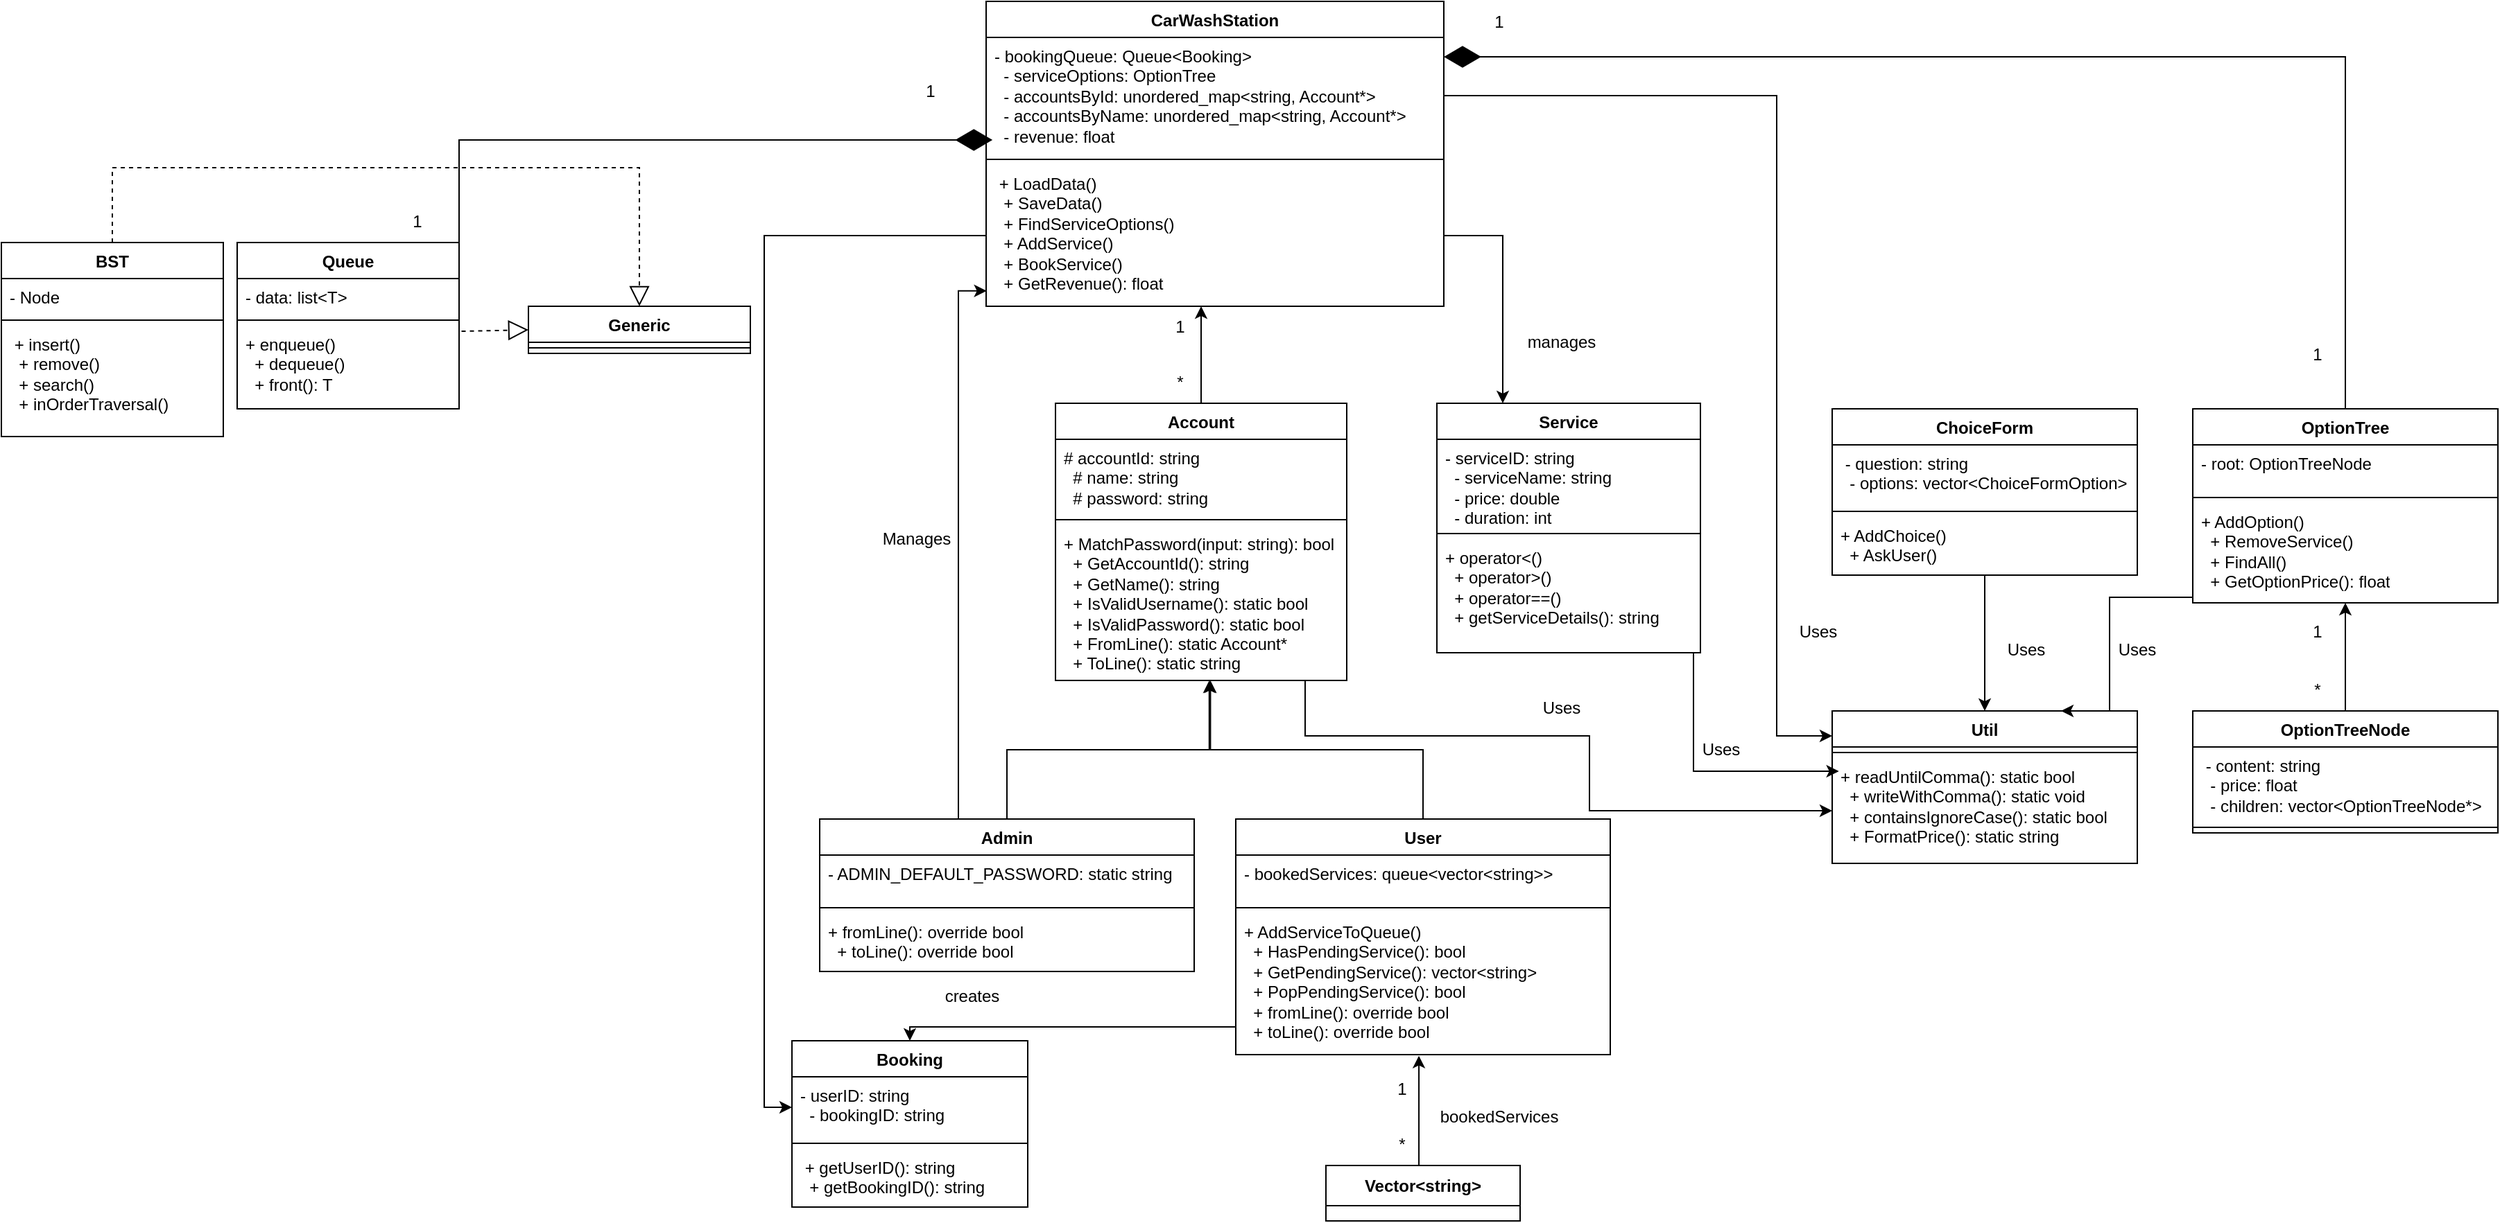 <mxfile version="26.2.13">
  <diagram name="Страница — 1" id="VcQh6SIRMTIx4vr7YD9X">
    <mxGraphModel dx="2904" dy="863" grid="1" gridSize="10" guides="1" tooltips="1" connect="1" arrows="1" fold="1" page="1" pageScale="1" pageWidth="827" pageHeight="1169" math="0" shadow="0">
      <root>
        <mxCell id="0" />
        <mxCell id="1" parent="0" />
        <mxCell id="fWe3XYvhhfhmu9BBd1N7-1" value="CarWashStation" style="swimlane;fontStyle=1;align=center;verticalAlign=top;childLayout=stackLayout;horizontal=1;startSize=26;horizontalStack=0;resizeParent=1;resizeParentMax=0;resizeLast=0;collapsible=1;marginBottom=0;whiteSpace=wrap;html=1;" parent="1" vertex="1">
          <mxGeometry x="240" y="60" width="330" height="220" as="geometry" />
        </mxCell>
        <mxCell id="fWe3XYvhhfhmu9BBd1N7-2" value="&lt;div&gt;&lt;span style=&quot;font-size: 12px;&quot;&gt;- bookingQueue: Queue&amp;lt;Booking&amp;gt;&lt;/span&gt;&lt;/div&gt;&lt;div&gt;&lt;span style=&quot;font-size: 12px;&quot;&gt;&amp;nbsp; - serviceOptions: OptionTree&lt;/span&gt;&lt;/div&gt;&lt;div&gt;&lt;span style=&quot;font-size: 12px;&quot;&gt;&amp;nbsp; - accountsById: unordered_map&amp;lt;string, Account*&amp;gt;&lt;/span&gt;&lt;/div&gt;&lt;div&gt;&lt;span style=&quot;font-size: 12px;&quot;&gt;&amp;nbsp; - accountsByName: unordered_map&amp;lt;string, Account*&amp;gt;&lt;/span&gt;&lt;/div&gt;&lt;div&gt;&lt;span style=&quot;font-size: 12px;&quot;&gt;&amp;nbsp; - revenue: float&lt;/span&gt;&lt;/div&gt;" style="text;strokeColor=none;fillColor=none;align=left;verticalAlign=top;spacingLeft=4;spacingRight=4;overflow=hidden;rotatable=0;points=[[0,0.5],[1,0.5]];portConstraint=eastwest;whiteSpace=wrap;html=1;" parent="fWe3XYvhhfhmu9BBd1N7-1" vertex="1">
          <mxGeometry y="26" width="330" height="84" as="geometry" />
        </mxCell>
        <mxCell id="fWe3XYvhhfhmu9BBd1N7-3" value="" style="line;strokeWidth=1;fillColor=none;align=left;verticalAlign=middle;spacingTop=-1;spacingLeft=3;spacingRight=3;rotatable=0;labelPosition=right;points=[];portConstraint=eastwest;strokeColor=inherit;" parent="fWe3XYvhhfhmu9BBd1N7-1" vertex="1">
          <mxGeometry y="110" width="330" height="8" as="geometry" />
        </mxCell>
        <mxCell id="fWe3XYvhhfhmu9BBd1N7-4" value="&lt;div&gt;&lt;span style=&quot;font-size: 12px;&quot;&gt;&amp;nbsp;+ LoadData()&lt;/span&gt;&lt;/div&gt;&lt;div&gt;&lt;span style=&quot;font-size: 12px;&quot;&gt;&amp;nbsp; + SaveData()&lt;/span&gt;&lt;/div&gt;&lt;div&gt;&lt;span style=&quot;font-size: 12px;&quot;&gt;&amp;nbsp; + FindServiceOptions()&lt;/span&gt;&lt;/div&gt;&lt;div&gt;&lt;span style=&quot;font-size: 12px;&quot;&gt;&amp;nbsp; + AddService()&lt;/span&gt;&lt;/div&gt;&lt;div&gt;&lt;span style=&quot;font-size: 12px;&quot;&gt;&amp;nbsp; + BookService()&lt;/span&gt;&lt;/div&gt;&lt;div&gt;&lt;span style=&quot;font-size: 12px;&quot;&gt;&amp;nbsp; + GetRevenue(): float&lt;/span&gt;&lt;/div&gt;" style="text;strokeColor=none;fillColor=none;align=left;verticalAlign=top;spacingLeft=4;spacingRight=4;overflow=hidden;rotatable=0;points=[[0,0.5],[1,0.5]];portConstraint=eastwest;whiteSpace=wrap;html=1;" parent="fWe3XYvhhfhmu9BBd1N7-1" vertex="1">
          <mxGeometry y="118" width="330" height="102" as="geometry" />
        </mxCell>
        <mxCell id="fWe3XYvhhfhmu9BBd1N7-37" style="edgeStyle=orthogonalEdgeStyle;rounded=0;orthogonalLoop=1;jettySize=auto;html=1;" parent="1" source="fWe3XYvhhfhmu9BBd1N7-5" target="fWe3XYvhhfhmu9BBd1N7-1" edge="1">
          <mxGeometry relative="1" as="geometry">
            <Array as="points">
              <mxPoint x="395" y="300" />
              <mxPoint x="395" y="300" />
            </Array>
          </mxGeometry>
        </mxCell>
        <mxCell id="fWe3XYvhhfhmu9BBd1N7-5" value="Account&lt;div&gt;&lt;br&gt;&lt;/div&gt;" style="swimlane;fontStyle=1;align=center;verticalAlign=top;childLayout=stackLayout;horizontal=1;startSize=26;horizontalStack=0;resizeParent=1;resizeParentMax=0;resizeLast=0;collapsible=1;marginBottom=0;whiteSpace=wrap;html=1;" parent="1" vertex="1">
          <mxGeometry x="290" y="350" width="210" height="200" as="geometry" />
        </mxCell>
        <mxCell id="fWe3XYvhhfhmu9BBd1N7-6" value="&lt;div&gt;&lt;span style=&quot;font-size: 12px;&quot;&gt;# accountId: string&lt;/span&gt;&lt;/div&gt;&lt;div&gt;&lt;span style=&quot;font-size: 12px;&quot;&gt;&amp;nbsp; # name: string&lt;/span&gt;&lt;/div&gt;&lt;div&gt;&lt;span style=&quot;font-size: 12px;&quot;&gt;&amp;nbsp; # password: string&lt;/span&gt;&lt;/div&gt;" style="text;strokeColor=none;fillColor=none;align=left;verticalAlign=top;spacingLeft=4;spacingRight=4;overflow=hidden;rotatable=0;points=[[0,0.5],[1,0.5]];portConstraint=eastwest;whiteSpace=wrap;html=1;" parent="fWe3XYvhhfhmu9BBd1N7-5" vertex="1">
          <mxGeometry y="26" width="210" height="54" as="geometry" />
        </mxCell>
        <mxCell id="fWe3XYvhhfhmu9BBd1N7-7" value="" style="line;strokeWidth=1;fillColor=none;align=left;verticalAlign=middle;spacingTop=-1;spacingLeft=3;spacingRight=3;rotatable=0;labelPosition=right;points=[];portConstraint=eastwest;strokeColor=inherit;" parent="fWe3XYvhhfhmu9BBd1N7-5" vertex="1">
          <mxGeometry y="80" width="210" height="8" as="geometry" />
        </mxCell>
        <mxCell id="fWe3XYvhhfhmu9BBd1N7-8" value="&lt;div&gt;&lt;span style=&quot;font-size: 12px;&quot;&gt;+ MatchPassword(input: string): bool&lt;/span&gt;&lt;/div&gt;&lt;div&gt;&lt;span style=&quot;font-size: 12px;&quot;&gt;&amp;nbsp; + GetAccountId(): string&lt;/span&gt;&lt;/div&gt;&lt;div&gt;&lt;span style=&quot;font-size: 12px;&quot;&gt;&amp;nbsp; + GetName(): string&lt;/span&gt;&lt;/div&gt;&lt;div&gt;&lt;span style=&quot;font-size: 12px;&quot;&gt;&amp;nbsp; + IsValidUsername(): static bool&lt;/span&gt;&lt;/div&gt;&lt;div&gt;&lt;span style=&quot;font-size: 12px;&quot;&gt;&amp;nbsp; + IsValidPassword(): static bool&lt;/span&gt;&lt;/div&gt;&lt;div&gt;&lt;span style=&quot;font-size: 12px;&quot;&gt;&amp;nbsp; + FromLine(): static Account*&lt;/span&gt;&lt;/div&gt;&lt;div&gt;&lt;span style=&quot;font-size: 12px;&quot;&gt;&amp;nbsp; + ToLine(): static string&lt;/span&gt;&lt;/div&gt;" style="text;strokeColor=none;fillColor=none;align=left;verticalAlign=top;spacingLeft=4;spacingRight=4;overflow=hidden;rotatable=0;points=[[0,0.5],[1,0.5]];portConstraint=eastwest;whiteSpace=wrap;html=1;" parent="fWe3XYvhhfhmu9BBd1N7-5" vertex="1">
          <mxGeometry y="88" width="210" height="112" as="geometry" />
        </mxCell>
        <mxCell id="fWe3XYvhhfhmu9BBd1N7-9" value="Admin&lt;div&gt;&lt;br&gt;&lt;/div&gt;" style="swimlane;fontStyle=1;align=center;verticalAlign=top;childLayout=stackLayout;horizontal=1;startSize=26;horizontalStack=0;resizeParent=1;resizeParentMax=0;resizeLast=0;collapsible=1;marginBottom=0;whiteSpace=wrap;html=1;" parent="1" vertex="1">
          <mxGeometry x="120" y="650" width="270" height="110" as="geometry" />
        </mxCell>
        <mxCell id="fWe3XYvhhfhmu9BBd1N7-10" value="- ADMIN_DEFAULT_PASSWORD: static string" style="text;strokeColor=none;fillColor=none;align=left;verticalAlign=top;spacingLeft=4;spacingRight=4;overflow=hidden;rotatable=0;points=[[0,0.5],[1,0.5]];portConstraint=eastwest;whiteSpace=wrap;html=1;" parent="fWe3XYvhhfhmu9BBd1N7-9" vertex="1">
          <mxGeometry y="26" width="270" height="34" as="geometry" />
        </mxCell>
        <mxCell id="fWe3XYvhhfhmu9BBd1N7-11" value="" style="line;strokeWidth=1;fillColor=none;align=left;verticalAlign=middle;spacingTop=-1;spacingLeft=3;spacingRight=3;rotatable=0;labelPosition=right;points=[];portConstraint=eastwest;strokeColor=inherit;" parent="fWe3XYvhhfhmu9BBd1N7-9" vertex="1">
          <mxGeometry y="60" width="270" height="8" as="geometry" />
        </mxCell>
        <mxCell id="fWe3XYvhhfhmu9BBd1N7-12" value="&lt;div&gt;&lt;span style=&quot;font-size: 12px;&quot;&gt;+ fromLine(): override bool&lt;/span&gt;&lt;/div&gt;&lt;div&gt;&lt;span style=&quot;font-size: 12px;&quot;&gt;&amp;nbsp; + toLine(): override bool&lt;/span&gt;&lt;/div&gt;" style="text;strokeColor=none;fillColor=none;align=left;verticalAlign=top;spacingLeft=4;spacingRight=4;overflow=hidden;rotatable=0;points=[[0,0.5],[1,0.5]];portConstraint=eastwest;whiteSpace=wrap;html=1;" parent="fWe3XYvhhfhmu9BBd1N7-9" vertex="1">
          <mxGeometry y="68" width="270" height="42" as="geometry" />
        </mxCell>
        <mxCell id="fWe3XYvhhfhmu9BBd1N7-13" value="&lt;div&gt;User&lt;/div&gt;" style="swimlane;fontStyle=1;align=center;verticalAlign=top;childLayout=stackLayout;horizontal=1;startSize=26;horizontalStack=0;resizeParent=1;resizeParentMax=0;resizeLast=0;collapsible=1;marginBottom=0;whiteSpace=wrap;html=1;" parent="1" vertex="1">
          <mxGeometry x="420" y="650" width="270" height="170" as="geometry" />
        </mxCell>
        <mxCell id="fWe3XYvhhfhmu9BBd1N7-14" value="- bookedServices: queue&amp;lt;vector&amp;lt;string&amp;gt;&amp;gt;" style="text;strokeColor=none;fillColor=none;align=left;verticalAlign=top;spacingLeft=4;spacingRight=4;overflow=hidden;rotatable=0;points=[[0,0.5],[1,0.5]];portConstraint=eastwest;whiteSpace=wrap;html=1;" parent="fWe3XYvhhfhmu9BBd1N7-13" vertex="1">
          <mxGeometry y="26" width="270" height="34" as="geometry" />
        </mxCell>
        <mxCell id="fWe3XYvhhfhmu9BBd1N7-15" value="" style="line;strokeWidth=1;fillColor=none;align=left;verticalAlign=middle;spacingTop=-1;spacingLeft=3;spacingRight=3;rotatable=0;labelPosition=right;points=[];portConstraint=eastwest;strokeColor=inherit;" parent="fWe3XYvhhfhmu9BBd1N7-13" vertex="1">
          <mxGeometry y="60" width="270" height="8" as="geometry" />
        </mxCell>
        <mxCell id="fWe3XYvhhfhmu9BBd1N7-16" value="&lt;div&gt;&lt;span style=&quot;font-size: 12px;&quot;&gt;+ AddServiceToQueue()&lt;/span&gt;&lt;/div&gt;&lt;div&gt;&lt;span style=&quot;font-size: 12px;&quot;&gt;&amp;nbsp; + HasPendingService(): bool&lt;/span&gt;&lt;/div&gt;&lt;div&gt;&lt;span style=&quot;font-size: 12px;&quot;&gt;&amp;nbsp; + GetPendingService(): vector&amp;lt;string&amp;gt;&lt;/span&gt;&lt;/div&gt;&lt;div&gt;&lt;span style=&quot;font-size: 12px;&quot;&gt;&amp;nbsp; + PopPendingService(): bool&lt;/span&gt;&lt;/div&gt;&lt;div&gt;&lt;span style=&quot;font-size: 12px;&quot;&gt;&amp;nbsp; + fromLine(): override bool&lt;/span&gt;&lt;/div&gt;&lt;div&gt;&lt;span style=&quot;font-size: 12px;&quot;&gt;&amp;nbsp; + toLine(): override bool&lt;/span&gt;&lt;/div&gt;" style="text;strokeColor=none;fillColor=none;align=left;verticalAlign=top;spacingLeft=4;spacingRight=4;overflow=hidden;rotatable=0;points=[[0,0.5],[1,0.5]];portConstraint=eastwest;whiteSpace=wrap;html=1;" parent="fWe3XYvhhfhmu9BBd1N7-13" vertex="1">
          <mxGeometry y="68" width="270" height="102" as="geometry" />
        </mxCell>
        <mxCell id="fWe3XYvhhfhmu9BBd1N7-19" value="&lt;div&gt;Booking&lt;/div&gt;" style="swimlane;fontStyle=1;align=center;verticalAlign=top;childLayout=stackLayout;horizontal=1;startSize=26;horizontalStack=0;resizeParent=1;resizeParentMax=0;resizeLast=0;collapsible=1;marginBottom=0;whiteSpace=wrap;html=1;" parent="1" vertex="1">
          <mxGeometry x="100" y="810" width="170" height="120" as="geometry" />
        </mxCell>
        <mxCell id="fWe3XYvhhfhmu9BBd1N7-20" value="&lt;div&gt;&lt;span style=&quot;font-size: 12px;&quot;&gt;- userID: string&lt;/span&gt;&lt;/div&gt;&lt;div&gt;&lt;span style=&quot;font-size: 12px;&quot;&gt;&amp;nbsp; - bookingID: string&lt;/span&gt;&lt;/div&gt;" style="text;strokeColor=none;fillColor=none;align=left;verticalAlign=top;spacingLeft=4;spacingRight=4;overflow=hidden;rotatable=0;points=[[0,0.5],[1,0.5]];portConstraint=eastwest;whiteSpace=wrap;html=1;" parent="fWe3XYvhhfhmu9BBd1N7-19" vertex="1">
          <mxGeometry y="26" width="170" height="44" as="geometry" />
        </mxCell>
        <mxCell id="fWe3XYvhhfhmu9BBd1N7-21" value="" style="line;strokeWidth=1;fillColor=none;align=left;verticalAlign=middle;spacingTop=-1;spacingLeft=3;spacingRight=3;rotatable=0;labelPosition=right;points=[];portConstraint=eastwest;strokeColor=inherit;" parent="fWe3XYvhhfhmu9BBd1N7-19" vertex="1">
          <mxGeometry y="70" width="170" height="8" as="geometry" />
        </mxCell>
        <mxCell id="fWe3XYvhhfhmu9BBd1N7-22" value="&lt;div&gt;&lt;span style=&quot;font-size: 12px;&quot;&gt;&amp;nbsp;+ getUserID(): string&lt;/span&gt;&lt;/div&gt;&lt;div&gt;&lt;span style=&quot;font-size: 12px;&quot;&gt;&amp;nbsp; + getBookingID(): string&lt;/span&gt;&lt;/div&gt;" style="text;strokeColor=none;fillColor=none;align=left;verticalAlign=top;spacingLeft=4;spacingRight=4;overflow=hidden;rotatable=0;points=[[0,0.5],[1,0.5]];portConstraint=eastwest;whiteSpace=wrap;html=1;" parent="fWe3XYvhhfhmu9BBd1N7-19" vertex="1">
          <mxGeometry y="78" width="170" height="42" as="geometry" />
        </mxCell>
        <mxCell id="fWe3XYvhhfhmu9BBd1N7-23" value="Vector&amp;lt;string&amp;gt;" style="swimlane;fontStyle=1;align=center;verticalAlign=middle;childLayout=stackLayout;horizontal=1;startSize=29;horizontalStack=0;resizeParent=1;resizeParentMax=0;resizeLast=0;collapsible=0;marginBottom=0;html=1;whiteSpace=wrap;" parent="1" vertex="1">
          <mxGeometry x="485" y="900" width="140" height="40" as="geometry" />
        </mxCell>
        <mxCell id="fWe3XYvhhfhmu9BBd1N7-28" value="creates&lt;div&gt;&lt;br&gt;&lt;/div&gt;" style="text;html=1;align=center;verticalAlign=middle;whiteSpace=wrap;rounded=0;" parent="1" vertex="1">
          <mxGeometry x="200" y="770" width="60" height="30" as="geometry" />
        </mxCell>
        <mxCell id="fWe3XYvhhfhmu9BBd1N7-29" style="edgeStyle=orthogonalEdgeStyle;rounded=0;orthogonalLoop=1;jettySize=auto;html=1;entryX=0.489;entryY=1.008;entryDx=0;entryDy=0;entryPerimeter=0;" parent="1" source="fWe3XYvhhfhmu9BBd1N7-23" target="fWe3XYvhhfhmu9BBd1N7-16" edge="1">
          <mxGeometry relative="1" as="geometry">
            <Array as="points">
              <mxPoint x="552" y="920" />
              <mxPoint x="552" y="920" />
            </Array>
          </mxGeometry>
        </mxCell>
        <mxCell id="fWe3XYvhhfhmu9BBd1N7-30" value="&lt;div&gt;bookedServices&lt;/div&gt;" style="text;html=1;align=center;verticalAlign=middle;whiteSpace=wrap;rounded=0;" parent="1" vertex="1">
          <mxGeometry x="580" y="850" width="60" height="30" as="geometry" />
        </mxCell>
        <mxCell id="fWe3XYvhhfhmu9BBd1N7-31" value="*" style="text;html=1;align=center;verticalAlign=middle;whiteSpace=wrap;rounded=0;" parent="1" vertex="1">
          <mxGeometry x="510" y="870" width="60" height="30" as="geometry" />
        </mxCell>
        <mxCell id="fWe3XYvhhfhmu9BBd1N7-33" value="1" style="text;html=1;align=center;verticalAlign=middle;whiteSpace=wrap;rounded=0;" parent="1" vertex="1">
          <mxGeometry x="510" y="830" width="60" height="30" as="geometry" />
        </mxCell>
        <mxCell id="fWe3XYvhhfhmu9BBd1N7-34" style="edgeStyle=orthogonalEdgeStyle;rounded=0;orthogonalLoop=1;jettySize=auto;html=1;entryX=0.528;entryY=1;entryDx=0;entryDy=0;entryPerimeter=0;" parent="1" source="fWe3XYvhhfhmu9BBd1N7-13" target="fWe3XYvhhfhmu9BBd1N7-8" edge="1">
          <mxGeometry relative="1" as="geometry" />
        </mxCell>
        <mxCell id="fWe3XYvhhfhmu9BBd1N7-35" style="edgeStyle=orthogonalEdgeStyle;rounded=0;orthogonalLoop=1;jettySize=auto;html=1;entryX=0.532;entryY=1;entryDx=0;entryDy=0;entryPerimeter=0;" parent="1" source="fWe3XYvhhfhmu9BBd1N7-9" target="fWe3XYvhhfhmu9BBd1N7-8" edge="1">
          <mxGeometry relative="1" as="geometry" />
        </mxCell>
        <mxCell id="fWe3XYvhhfhmu9BBd1N7-38" value="*" style="text;html=1;align=center;verticalAlign=middle;whiteSpace=wrap;rounded=0;" parent="1" vertex="1">
          <mxGeometry x="350" y="320" width="60" height="30" as="geometry" />
        </mxCell>
        <mxCell id="fWe3XYvhhfhmu9BBd1N7-39" value="1" style="text;html=1;align=center;verticalAlign=middle;whiteSpace=wrap;rounded=0;" parent="1" vertex="1">
          <mxGeometry x="350" y="280" width="60" height="30" as="geometry" />
        </mxCell>
        <mxCell id="fWe3XYvhhfhmu9BBd1N7-40" style="edgeStyle=orthogonalEdgeStyle;rounded=0;orthogonalLoop=1;jettySize=auto;html=1;entryX=0.001;entryY=0.891;entryDx=0;entryDy=0;entryPerimeter=0;" parent="1" source="fWe3XYvhhfhmu9BBd1N7-9" target="fWe3XYvhhfhmu9BBd1N7-4" edge="1">
          <mxGeometry relative="1" as="geometry">
            <Array as="points">
              <mxPoint x="220" y="269" />
            </Array>
          </mxGeometry>
        </mxCell>
        <mxCell id="fWe3XYvhhfhmu9BBd1N7-41" value="Manages&lt;div&gt;&lt;br&gt;&lt;/div&gt;" style="text;html=1;align=center;verticalAlign=middle;whiteSpace=wrap;rounded=0;" parent="1" vertex="1">
          <mxGeometry x="160" y="440" width="60" height="30" as="geometry" />
        </mxCell>
        <mxCell id="fWe3XYvhhfhmu9BBd1N7-42" style="edgeStyle=orthogonalEdgeStyle;rounded=0;orthogonalLoop=1;jettySize=auto;html=1;entryX=0;entryY=0.5;entryDx=0;entryDy=0;" parent="1" source="fWe3XYvhhfhmu9BBd1N7-4" target="fWe3XYvhhfhmu9BBd1N7-20" edge="1">
          <mxGeometry relative="1" as="geometry">
            <mxPoint x="80" y="870" as="targetPoint" />
          </mxGeometry>
        </mxCell>
        <mxCell id="fWe3XYvhhfhmu9BBd1N7-43" value="BST&lt;div&gt;&lt;br&gt;&lt;/div&gt;" style="swimlane;fontStyle=1;align=center;verticalAlign=top;childLayout=stackLayout;horizontal=1;startSize=26;horizontalStack=0;resizeParent=1;resizeParentMax=0;resizeLast=0;collapsible=1;marginBottom=0;whiteSpace=wrap;html=1;" parent="1" vertex="1">
          <mxGeometry x="-470" y="234" width="160" height="140" as="geometry" />
        </mxCell>
        <mxCell id="fWe3XYvhhfhmu9BBd1N7-44" value="- Node" style="text;strokeColor=none;fillColor=none;align=left;verticalAlign=top;spacingLeft=4;spacingRight=4;overflow=hidden;rotatable=0;points=[[0,0.5],[1,0.5]];portConstraint=eastwest;whiteSpace=wrap;html=1;" parent="fWe3XYvhhfhmu9BBd1N7-43" vertex="1">
          <mxGeometry y="26" width="160" height="26" as="geometry" />
        </mxCell>
        <mxCell id="fWe3XYvhhfhmu9BBd1N7-45" value="" style="line;strokeWidth=1;fillColor=none;align=left;verticalAlign=middle;spacingTop=-1;spacingLeft=3;spacingRight=3;rotatable=0;labelPosition=right;points=[];portConstraint=eastwest;strokeColor=inherit;" parent="fWe3XYvhhfhmu9BBd1N7-43" vertex="1">
          <mxGeometry y="52" width="160" height="8" as="geometry" />
        </mxCell>
        <mxCell id="fWe3XYvhhfhmu9BBd1N7-46" value="&lt;div&gt;&lt;span style=&quot;font-size: 12px;&quot;&gt;&amp;nbsp;+ insert()&lt;/span&gt;&lt;/div&gt;&lt;div&gt;&lt;span style=&quot;font-size: 12px;&quot;&gt;&amp;nbsp; + remove()&lt;/span&gt;&lt;/div&gt;&lt;div&gt;&lt;span style=&quot;font-size: 12px;&quot;&gt;&amp;nbsp; + search()&lt;/span&gt;&lt;/div&gt;&lt;div&gt;&lt;span style=&quot;font-size: 12px;&quot;&gt;&amp;nbsp; + inOrderTraversal()&lt;/span&gt;&lt;/div&gt;" style="text;strokeColor=none;fillColor=none;align=left;verticalAlign=top;spacingLeft=4;spacingRight=4;overflow=hidden;rotatable=0;points=[[0,0.5],[1,0.5]];portConstraint=eastwest;whiteSpace=wrap;html=1;" parent="fWe3XYvhhfhmu9BBd1N7-43" vertex="1">
          <mxGeometry y="60" width="160" height="80" as="geometry" />
        </mxCell>
        <mxCell id="fWe3XYvhhfhmu9BBd1N7-47" value="&lt;div&gt;Queue&lt;/div&gt;&lt;div&gt;&lt;br&gt;&lt;/div&gt;" style="swimlane;fontStyle=1;align=center;verticalAlign=top;childLayout=stackLayout;horizontal=1;startSize=26;horizontalStack=0;resizeParent=1;resizeParentMax=0;resizeLast=0;collapsible=1;marginBottom=0;whiteSpace=wrap;html=1;" parent="1" vertex="1">
          <mxGeometry x="-300" y="234" width="160" height="120" as="geometry" />
        </mxCell>
        <mxCell id="fWe3XYvhhfhmu9BBd1N7-48" value="- data: list&amp;lt;T&amp;gt;" style="text;strokeColor=none;fillColor=none;align=left;verticalAlign=top;spacingLeft=4;spacingRight=4;overflow=hidden;rotatable=0;points=[[0,0.5],[1,0.5]];portConstraint=eastwest;whiteSpace=wrap;html=1;" parent="fWe3XYvhhfhmu9BBd1N7-47" vertex="1">
          <mxGeometry y="26" width="160" height="26" as="geometry" />
        </mxCell>
        <mxCell id="fWe3XYvhhfhmu9BBd1N7-49" value="" style="line;strokeWidth=1;fillColor=none;align=left;verticalAlign=middle;spacingTop=-1;spacingLeft=3;spacingRight=3;rotatable=0;labelPosition=right;points=[];portConstraint=eastwest;strokeColor=inherit;" parent="fWe3XYvhhfhmu9BBd1N7-47" vertex="1">
          <mxGeometry y="52" width="160" height="8" as="geometry" />
        </mxCell>
        <mxCell id="fWe3XYvhhfhmu9BBd1N7-50" value="&lt;div&gt;&lt;span style=&quot;font-size: 12px;&quot;&gt;+ enqueue()&lt;/span&gt;&lt;/div&gt;&lt;div&gt;&lt;span style=&quot;font-size: 12px;&quot;&gt;&amp;nbsp; + dequeue()&lt;/span&gt;&lt;/div&gt;&lt;div&gt;&lt;span style=&quot;font-size: 12px;&quot;&gt;&amp;nbsp; + front(): T&lt;/span&gt;&lt;/div&gt;" style="text;strokeColor=none;fillColor=none;align=left;verticalAlign=top;spacingLeft=4;spacingRight=4;overflow=hidden;rotatable=0;points=[[0,0.5],[1,0.5]];portConstraint=eastwest;whiteSpace=wrap;html=1;" parent="fWe3XYvhhfhmu9BBd1N7-47" vertex="1">
          <mxGeometry y="60" width="160" height="60" as="geometry" />
        </mxCell>
        <mxCell id="fWe3XYvhhfhmu9BBd1N7-51" value="Generic" style="swimlane;fontStyle=1;align=center;verticalAlign=top;childLayout=stackLayout;horizontal=1;startSize=26;horizontalStack=0;resizeParent=1;resizeParentMax=0;resizeLast=0;collapsible=1;marginBottom=0;whiteSpace=wrap;html=1;" parent="1" vertex="1">
          <mxGeometry x="-90" y="280" width="160" height="34" as="geometry" />
        </mxCell>
        <mxCell id="fWe3XYvhhfhmu9BBd1N7-53" value="" style="line;strokeWidth=1;fillColor=none;align=left;verticalAlign=middle;spacingTop=-1;spacingLeft=3;spacingRight=3;rotatable=0;labelPosition=right;points=[];portConstraint=eastwest;strokeColor=inherit;" parent="fWe3XYvhhfhmu9BBd1N7-51" vertex="1">
          <mxGeometry y="26" width="160" height="8" as="geometry" />
        </mxCell>
        <mxCell id="fWe3XYvhhfhmu9BBd1N7-58" value="" style="endArrow=block;dashed=1;endFill=0;endSize=12;html=1;rounded=0;exitX=0.5;exitY=0;exitDx=0;exitDy=0;entryX=0.5;entryY=0;entryDx=0;entryDy=0;" parent="1" source="fWe3XYvhhfhmu9BBd1N7-43" target="fWe3XYvhhfhmu9BBd1N7-51" edge="1">
          <mxGeometry width="160" relative="1" as="geometry">
            <mxPoint x="-290" y="150" as="sourcePoint" />
            <mxPoint x="-130" y="150" as="targetPoint" />
            <Array as="points">
              <mxPoint x="-390" y="180" />
              <mxPoint x="-10" y="180" />
            </Array>
          </mxGeometry>
        </mxCell>
        <mxCell id="fWe3XYvhhfhmu9BBd1N7-59" value="" style="endArrow=block;dashed=1;endFill=0;endSize=12;html=1;rounded=0;exitX=1.011;exitY=0.067;exitDx=0;exitDy=0;exitPerimeter=0;entryX=0;entryY=0.5;entryDx=0;entryDy=0;entryPerimeter=0;" parent="1" source="fWe3XYvhhfhmu9BBd1N7-50" target="fWe3XYvhhfhmu9BBd1N7-51" edge="1">
          <mxGeometry width="160" relative="1" as="geometry">
            <mxPoint x="-140" y="290" as="sourcePoint" />
            <mxPoint x="20" y="290" as="targetPoint" />
          </mxGeometry>
        </mxCell>
        <mxCell id="fWe3XYvhhfhmu9BBd1N7-60" value="" style="endArrow=diamondThin;endFill=1;endSize=24;html=1;rounded=0;entryX=0.014;entryY=0.685;entryDx=0;entryDy=0;entryPerimeter=0;exitX=1;exitY=0;exitDx=0;exitDy=0;" parent="1" edge="1">
          <mxGeometry width="160" relative="1" as="geometry">
            <mxPoint x="-140" y="250.46" as="sourcePoint" />
            <mxPoint x="244.62" y="160.0" as="targetPoint" />
            <Array as="points">
              <mxPoint x="-140" y="160" />
            </Array>
          </mxGeometry>
        </mxCell>
        <mxCell id="fWe3XYvhhfhmu9BBd1N7-61" value="1" style="text;html=1;align=center;verticalAlign=middle;whiteSpace=wrap;rounded=0;" parent="1" vertex="1">
          <mxGeometry x="170" y="110" width="60" height="30" as="geometry" />
        </mxCell>
        <mxCell id="fWe3XYvhhfhmu9BBd1N7-62" value="1" style="text;html=1;align=center;verticalAlign=middle;whiteSpace=wrap;rounded=0;" parent="1" vertex="1">
          <mxGeometry x="-200" y="204" width="60" height="30" as="geometry" />
        </mxCell>
        <mxCell id="fWe3XYvhhfhmu9BBd1N7-63" value="&lt;div&gt;Service&lt;/div&gt;" style="swimlane;fontStyle=1;align=center;verticalAlign=top;childLayout=stackLayout;horizontal=1;startSize=26;horizontalStack=0;resizeParent=1;resizeParentMax=0;resizeLast=0;collapsible=1;marginBottom=0;whiteSpace=wrap;html=1;" parent="1" vertex="1">
          <mxGeometry x="565" y="350" width="190" height="180" as="geometry" />
        </mxCell>
        <mxCell id="fWe3XYvhhfhmu9BBd1N7-64" value="- serviceID: string&#xa;  - serviceName: string&#xa;  - price: double&#xa;  - duration: int" style="text;strokeColor=none;fillColor=none;align=left;verticalAlign=top;spacingLeft=4;spacingRight=4;overflow=hidden;rotatable=0;points=[[0,0.5],[1,0.5]];portConstraint=eastwest;whiteSpace=wrap;html=1;" parent="fWe3XYvhhfhmu9BBd1N7-63" vertex="1">
          <mxGeometry y="26" width="190" height="64" as="geometry" />
        </mxCell>
        <mxCell id="fWe3XYvhhfhmu9BBd1N7-65" value="" style="line;strokeWidth=1;fillColor=none;align=left;verticalAlign=middle;spacingTop=-1;spacingLeft=3;spacingRight=3;rotatable=0;labelPosition=right;points=[];portConstraint=eastwest;strokeColor=inherit;" parent="fWe3XYvhhfhmu9BBd1N7-63" vertex="1">
          <mxGeometry y="90" width="190" height="8" as="geometry" />
        </mxCell>
        <mxCell id="fWe3XYvhhfhmu9BBd1N7-66" value="&lt;div&gt;&lt;span style=&quot;font-size: 12px;&quot;&gt;+ operator&amp;lt;()&lt;/span&gt;&lt;/div&gt;&lt;div&gt;&lt;span style=&quot;font-size: 12px;&quot;&gt;&amp;nbsp; + operator&amp;gt;()&lt;/span&gt;&lt;/div&gt;&lt;div&gt;&lt;span style=&quot;font-size: 12px;&quot;&gt;&amp;nbsp; + operator==()&lt;/span&gt;&lt;/div&gt;&lt;div&gt;&lt;span style=&quot;font-size: 12px;&quot;&gt;&amp;nbsp; + getServiceDetails(): string&lt;/span&gt;&lt;/div&gt;" style="text;strokeColor=none;fillColor=none;align=left;verticalAlign=top;spacingLeft=4;spacingRight=4;overflow=hidden;rotatable=0;points=[[0,0.5],[1,0.5]];portConstraint=eastwest;whiteSpace=wrap;html=1;" parent="fWe3XYvhhfhmu9BBd1N7-63" vertex="1">
          <mxGeometry y="98" width="190" height="82" as="geometry" />
        </mxCell>
        <mxCell id="fWe3XYvhhfhmu9BBd1N7-67" style="edgeStyle=orthogonalEdgeStyle;rounded=0;orthogonalLoop=1;jettySize=auto;html=1;entryX=0.25;entryY=0;entryDx=0;entryDy=0;" parent="1" source="fWe3XYvhhfhmu9BBd1N7-4" target="fWe3XYvhhfhmu9BBd1N7-63" edge="1">
          <mxGeometry relative="1" as="geometry" />
        </mxCell>
        <mxCell id="fWe3XYvhhfhmu9BBd1N7-68" value="manages" style="text;html=1;align=center;verticalAlign=middle;whiteSpace=wrap;rounded=0;" parent="1" vertex="1">
          <mxGeometry x="625" y="291" width="60" height="30" as="geometry" />
        </mxCell>
        <mxCell id="fWe3XYvhhfhmu9BBd1N7-69" value="&lt;div&gt;ChoiceForm&lt;/div&gt;" style="swimlane;fontStyle=1;align=center;verticalAlign=top;childLayout=stackLayout;horizontal=1;startSize=26;horizontalStack=0;resizeParent=1;resizeParentMax=0;resizeLast=0;collapsible=1;marginBottom=0;whiteSpace=wrap;html=1;" parent="1" vertex="1">
          <mxGeometry x="850" y="354" width="220" height="120" as="geometry" />
        </mxCell>
        <mxCell id="fWe3XYvhhfhmu9BBd1N7-70" value="&lt;div&gt;&lt;span style=&quot;font-size: 12px;&quot;&gt;&amp;nbsp;- question: string&lt;/span&gt;&lt;/div&gt;&lt;div&gt;&lt;span style=&quot;font-size: 12px;&quot;&gt;&amp;nbsp; - options: vector&amp;lt;ChoiceFormOption&amp;gt;&lt;/span&gt;&lt;/div&gt;" style="text;strokeColor=none;fillColor=none;align=left;verticalAlign=top;spacingLeft=4;spacingRight=4;overflow=hidden;rotatable=0;points=[[0,0.5],[1,0.5]];portConstraint=eastwest;whiteSpace=wrap;html=1;" parent="fWe3XYvhhfhmu9BBd1N7-69" vertex="1">
          <mxGeometry y="26" width="220" height="44" as="geometry" />
        </mxCell>
        <mxCell id="fWe3XYvhhfhmu9BBd1N7-71" value="" style="line;strokeWidth=1;fillColor=none;align=left;verticalAlign=middle;spacingTop=-1;spacingLeft=3;spacingRight=3;rotatable=0;labelPosition=right;points=[];portConstraint=eastwest;strokeColor=inherit;" parent="fWe3XYvhhfhmu9BBd1N7-69" vertex="1">
          <mxGeometry y="70" width="220" height="8" as="geometry" />
        </mxCell>
        <mxCell id="fWe3XYvhhfhmu9BBd1N7-72" value="&lt;div&gt;&lt;span style=&quot;font-size: 12px;&quot;&gt;+ AddChoice()&lt;/span&gt;&lt;/div&gt;&lt;div&gt;&lt;span style=&quot;font-size: 12px;&quot;&gt;&amp;nbsp; + AskUser()&lt;/span&gt;&lt;/div&gt;" style="text;strokeColor=none;fillColor=none;align=left;verticalAlign=top;spacingLeft=4;spacingRight=4;overflow=hidden;rotatable=0;points=[[0,0.5],[1,0.5]];portConstraint=eastwest;whiteSpace=wrap;html=1;" parent="fWe3XYvhhfhmu9BBd1N7-69" vertex="1">
          <mxGeometry y="78" width="220" height="42" as="geometry" />
        </mxCell>
        <mxCell id="fWe3XYvhhfhmu9BBd1N7-73" value="&lt;div&gt;Util&lt;/div&gt;" style="swimlane;fontStyle=1;align=center;verticalAlign=top;childLayout=stackLayout;horizontal=1;startSize=26;horizontalStack=0;resizeParent=1;resizeParentMax=0;resizeLast=0;collapsible=1;marginBottom=0;whiteSpace=wrap;html=1;" parent="1" vertex="1">
          <mxGeometry x="850" y="572" width="220" height="110" as="geometry" />
        </mxCell>
        <mxCell id="fWe3XYvhhfhmu9BBd1N7-75" value="" style="line;strokeWidth=1;fillColor=none;align=left;verticalAlign=middle;spacingTop=-1;spacingLeft=3;spacingRight=3;rotatable=0;labelPosition=right;points=[];portConstraint=eastwest;strokeColor=inherit;" parent="fWe3XYvhhfhmu9BBd1N7-73" vertex="1">
          <mxGeometry y="26" width="220" height="8" as="geometry" />
        </mxCell>
        <mxCell id="fWe3XYvhhfhmu9BBd1N7-76" value="&lt;div&gt;&lt;span style=&quot;font-size: 12px;&quot;&gt;+ readUntilComma(): static bool&lt;/span&gt;&lt;/div&gt;&lt;div&gt;&lt;span style=&quot;font-size: 12px;&quot;&gt;&amp;nbsp; + writeWithComma(): static void&lt;/span&gt;&lt;/div&gt;&lt;div&gt;&lt;span style=&quot;font-size: 12px;&quot;&gt;&amp;nbsp; + containsIgnoreCase(): static bool&lt;/span&gt;&lt;/div&gt;&lt;div&gt;&lt;span style=&quot;font-size: 12px;&quot;&gt;&amp;nbsp; + FormatPrice(): static string&lt;/span&gt;&lt;/div&gt;" style="text;strokeColor=none;fillColor=none;align=left;verticalAlign=top;spacingLeft=4;spacingRight=4;overflow=hidden;rotatable=0;points=[[0,0.5],[1,0.5]];portConstraint=eastwest;whiteSpace=wrap;html=1;" parent="fWe3XYvhhfhmu9BBd1N7-73" vertex="1">
          <mxGeometry y="34" width="220" height="76" as="geometry" />
        </mxCell>
        <mxCell id="fWe3XYvhhfhmu9BBd1N7-77" value="&lt;div&gt;OptionTree&lt;/div&gt;" style="swimlane;fontStyle=1;align=center;verticalAlign=top;childLayout=stackLayout;horizontal=1;startSize=26;horizontalStack=0;resizeParent=1;resizeParentMax=0;resizeLast=0;collapsible=1;marginBottom=0;whiteSpace=wrap;html=1;" parent="1" vertex="1">
          <mxGeometry x="1110" y="354" width="220" height="140" as="geometry" />
        </mxCell>
        <mxCell id="fWe3XYvhhfhmu9BBd1N7-78" value="&lt;span style=&quot;font-size: 12px;&quot;&gt;- root: OptionTreeNode&lt;/span&gt;" style="text;strokeColor=none;fillColor=none;align=left;verticalAlign=top;spacingLeft=4;spacingRight=4;overflow=hidden;rotatable=0;points=[[0,0.5],[1,0.5]];portConstraint=eastwest;whiteSpace=wrap;html=1;" parent="fWe3XYvhhfhmu9BBd1N7-77" vertex="1">
          <mxGeometry y="26" width="220" height="34" as="geometry" />
        </mxCell>
        <mxCell id="fWe3XYvhhfhmu9BBd1N7-79" value="" style="line;strokeWidth=1;fillColor=none;align=left;verticalAlign=middle;spacingTop=-1;spacingLeft=3;spacingRight=3;rotatable=0;labelPosition=right;points=[];portConstraint=eastwest;strokeColor=inherit;" parent="fWe3XYvhhfhmu9BBd1N7-77" vertex="1">
          <mxGeometry y="60" width="220" height="8" as="geometry" />
        </mxCell>
        <mxCell id="fWe3XYvhhfhmu9BBd1N7-80" value="&lt;div&gt;&lt;span style=&quot;font-size: 12px;&quot;&gt;+ AddOption()&lt;/span&gt;&lt;/div&gt;&lt;div&gt;&lt;span style=&quot;font-size: 12px;&quot;&gt;&amp;nbsp; + RemoveService()&lt;/span&gt;&lt;/div&gt;&lt;div&gt;&lt;span style=&quot;font-size: 12px;&quot;&gt;&amp;nbsp; + FindAll()&lt;/span&gt;&lt;/div&gt;&lt;div&gt;&lt;span style=&quot;font-size: 12px;&quot;&gt;&amp;nbsp; + GetOptionPrice(): float&lt;/span&gt;&lt;/div&gt;" style="text;strokeColor=none;fillColor=none;align=left;verticalAlign=top;spacingLeft=4;spacingRight=4;overflow=hidden;rotatable=0;points=[[0,0.5],[1,0.5]];portConstraint=eastwest;whiteSpace=wrap;html=1;" parent="fWe3XYvhhfhmu9BBd1N7-77" vertex="1">
          <mxGeometry y="68" width="220" height="72" as="geometry" />
        </mxCell>
        <mxCell id="fWe3XYvhhfhmu9BBd1N7-100" style="edgeStyle=orthogonalEdgeStyle;rounded=0;orthogonalLoop=1;jettySize=auto;html=1;entryX=0.5;entryY=1;entryDx=0;entryDy=0;" parent="1" source="fWe3XYvhhfhmu9BBd1N7-81" target="fWe3XYvhhfhmu9BBd1N7-77" edge="1">
          <mxGeometry relative="1" as="geometry" />
        </mxCell>
        <mxCell id="fWe3XYvhhfhmu9BBd1N7-81" value="&lt;div&gt;OptionTreeNode&lt;/div&gt;" style="swimlane;fontStyle=1;align=center;verticalAlign=top;childLayout=stackLayout;horizontal=1;startSize=26;horizontalStack=0;resizeParent=1;resizeParentMax=0;resizeLast=0;collapsible=1;marginBottom=0;whiteSpace=wrap;html=1;" parent="1" vertex="1">
          <mxGeometry x="1110" y="572" width="220" height="88" as="geometry" />
        </mxCell>
        <mxCell id="fWe3XYvhhfhmu9BBd1N7-82" value="&lt;div&gt;&lt;span style=&quot;font-size: 12px;&quot;&gt;&amp;nbsp;- content: string&lt;/span&gt;&lt;/div&gt;&lt;div&gt;&lt;span style=&quot;font-size: 12px;&quot;&gt;&amp;nbsp; - price: float&lt;/span&gt;&lt;/div&gt;&lt;div&gt;&lt;span style=&quot;font-size: 12px;&quot;&gt;&amp;nbsp; - children: vector&amp;lt;OptionTreeNode*&amp;gt;&lt;/span&gt;&lt;/div&gt;" style="text;strokeColor=none;fillColor=none;align=left;verticalAlign=top;spacingLeft=4;spacingRight=4;overflow=hidden;rotatable=0;points=[[0,0.5],[1,0.5]];portConstraint=eastwest;whiteSpace=wrap;html=1;" parent="fWe3XYvhhfhmu9BBd1N7-81" vertex="1">
          <mxGeometry y="26" width="220" height="54" as="geometry" />
        </mxCell>
        <mxCell id="fWe3XYvhhfhmu9BBd1N7-83" value="" style="line;strokeWidth=1;fillColor=none;align=left;verticalAlign=middle;spacingTop=-1;spacingLeft=3;spacingRight=3;rotatable=0;labelPosition=right;points=[];portConstraint=eastwest;strokeColor=inherit;" parent="fWe3XYvhhfhmu9BBd1N7-81" vertex="1">
          <mxGeometry y="80" width="220" height="8" as="geometry" />
        </mxCell>
        <mxCell id="fWe3XYvhhfhmu9BBd1N7-86" style="edgeStyle=orthogonalEdgeStyle;rounded=0;orthogonalLoop=1;jettySize=auto;html=1;" parent="1" source="fWe3XYvhhfhmu9BBd1N7-72" target="fWe3XYvhhfhmu9BBd1N7-73" edge="1">
          <mxGeometry relative="1" as="geometry">
            <Array as="points">
              <mxPoint x="960" y="494" />
              <mxPoint x="960" y="494" />
            </Array>
          </mxGeometry>
        </mxCell>
        <mxCell id="fWe3XYvhhfhmu9BBd1N7-87" value="Uses" style="text;html=1;align=center;verticalAlign=middle;whiteSpace=wrap;rounded=0;" parent="1" vertex="1">
          <mxGeometry x="960" y="513" width="60" height="30" as="geometry" />
        </mxCell>
        <mxCell id="fWe3XYvhhfhmu9BBd1N7-88" style="edgeStyle=orthogonalEdgeStyle;rounded=0;orthogonalLoop=1;jettySize=auto;html=1;" parent="1" source="fWe3XYvhhfhmu9BBd1N7-2" target="fWe3XYvhhfhmu9BBd1N7-73" edge="1">
          <mxGeometry relative="1" as="geometry">
            <Array as="points">
              <mxPoint x="810" y="128" />
              <mxPoint x="810" y="590" />
            </Array>
          </mxGeometry>
        </mxCell>
        <mxCell id="fWe3XYvhhfhmu9BBd1N7-91" style="edgeStyle=orthogonalEdgeStyle;rounded=0;orthogonalLoop=1;jettySize=auto;html=1;entryX=0.022;entryY=0.125;entryDx=0;entryDy=0;entryPerimeter=0;" parent="1" source="fWe3XYvhhfhmu9BBd1N7-66" target="fWe3XYvhhfhmu9BBd1N7-76" edge="1">
          <mxGeometry relative="1" as="geometry">
            <Array as="points">
              <mxPoint x="750" y="616" />
            </Array>
          </mxGeometry>
        </mxCell>
        <mxCell id="fWe3XYvhhfhmu9BBd1N7-92" style="edgeStyle=orthogonalEdgeStyle;rounded=0;orthogonalLoop=1;jettySize=auto;html=1;entryX=0;entryY=0.5;entryDx=0;entryDy=0;" parent="1" source="fWe3XYvhhfhmu9BBd1N7-8" target="fWe3XYvhhfhmu9BBd1N7-76" edge="1">
          <mxGeometry relative="1" as="geometry">
            <Array as="points">
              <mxPoint x="470" y="590" />
              <mxPoint x="675" y="590" />
              <mxPoint x="675" y="644" />
            </Array>
          </mxGeometry>
        </mxCell>
        <mxCell id="fWe3XYvhhfhmu9BBd1N7-93" value="Uses" style="text;html=1;align=center;verticalAlign=middle;whiteSpace=wrap;rounded=0;" parent="1" vertex="1">
          <mxGeometry x="625" y="555" width="60" height="30" as="geometry" />
        </mxCell>
        <mxCell id="fWe3XYvhhfhmu9BBd1N7-94" value="Uses" style="text;html=1;align=center;verticalAlign=middle;whiteSpace=wrap;rounded=0;" parent="1" vertex="1">
          <mxGeometry x="740" y="585" width="60" height="30" as="geometry" />
        </mxCell>
        <mxCell id="fWe3XYvhhfhmu9BBd1N7-95" value="Uses" style="text;html=1;align=center;verticalAlign=middle;whiteSpace=wrap;rounded=0;" parent="1" vertex="1">
          <mxGeometry x="810" y="500" width="60" height="30" as="geometry" />
        </mxCell>
        <mxCell id="fWe3XYvhhfhmu9BBd1N7-96" style="edgeStyle=orthogonalEdgeStyle;rounded=0;orthogonalLoop=1;jettySize=auto;html=1;entryX=0.75;entryY=0;entryDx=0;entryDy=0;" parent="1" source="fWe3XYvhhfhmu9BBd1N7-80" target="fWe3XYvhhfhmu9BBd1N7-73" edge="1">
          <mxGeometry relative="1" as="geometry">
            <Array as="points">
              <mxPoint x="1050" y="490" />
              <mxPoint x="1050" y="572" />
            </Array>
          </mxGeometry>
        </mxCell>
        <mxCell id="fWe3XYvhhfhmu9BBd1N7-97" value="Uses" style="text;html=1;align=center;verticalAlign=middle;whiteSpace=wrap;rounded=0;" parent="1" vertex="1">
          <mxGeometry x="1040" y="513" width="60" height="30" as="geometry" />
        </mxCell>
        <mxCell id="fWe3XYvhhfhmu9BBd1N7-101" value="*" style="text;html=1;align=center;verticalAlign=middle;whiteSpace=wrap;rounded=0;" parent="1" vertex="1">
          <mxGeometry x="1170" y="542" width="60" height="30" as="geometry" />
        </mxCell>
        <mxCell id="fWe3XYvhhfhmu9BBd1N7-102" value="1" style="text;html=1;align=center;verticalAlign=middle;whiteSpace=wrap;rounded=0;" parent="1" vertex="1">
          <mxGeometry x="1170" y="500" width="60" height="30" as="geometry" />
        </mxCell>
        <mxCell id="fWe3XYvhhfhmu9BBd1N7-103" value="" style="endArrow=diamondThin;endFill=1;endSize=24;html=1;rounded=0;entryX=1;entryY=0;entryDx=0;entryDy=0;exitX=0.5;exitY=0;exitDx=0;exitDy=0;" parent="1" source="fWe3XYvhhfhmu9BBd1N7-77" edge="1">
          <mxGeometry width="160" relative="1" as="geometry">
            <mxPoint x="1220" y="350" as="sourcePoint" />
            <mxPoint x="570" y="100" as="targetPoint" />
            <Array as="points">
              <mxPoint x="1220" y="100" />
            </Array>
          </mxGeometry>
        </mxCell>
        <mxCell id="fWe3XYvhhfhmu9BBd1N7-104" value="1" style="text;html=1;align=center;verticalAlign=middle;whiteSpace=wrap;rounded=0;" parent="1" vertex="1">
          <mxGeometry x="1170" y="300" width="60" height="30" as="geometry" />
        </mxCell>
        <mxCell id="fWe3XYvhhfhmu9BBd1N7-105" value="1" style="text;html=1;align=center;verticalAlign=middle;whiteSpace=wrap;rounded=0;" parent="1" vertex="1">
          <mxGeometry x="580" y="60" width="60" height="30" as="geometry" />
        </mxCell>
        <mxCell id="dJl89-hLg8rRKnTaEGv9-1" style="edgeStyle=orthogonalEdgeStyle;rounded=0;orthogonalLoop=1;jettySize=auto;html=1;" edge="1" parent="1" source="fWe3XYvhhfhmu9BBd1N7-16" target="fWe3XYvhhfhmu9BBd1N7-19">
          <mxGeometry relative="1" as="geometry">
            <Array as="points">
              <mxPoint x="185" y="800" />
            </Array>
          </mxGeometry>
        </mxCell>
      </root>
    </mxGraphModel>
  </diagram>
</mxfile>
